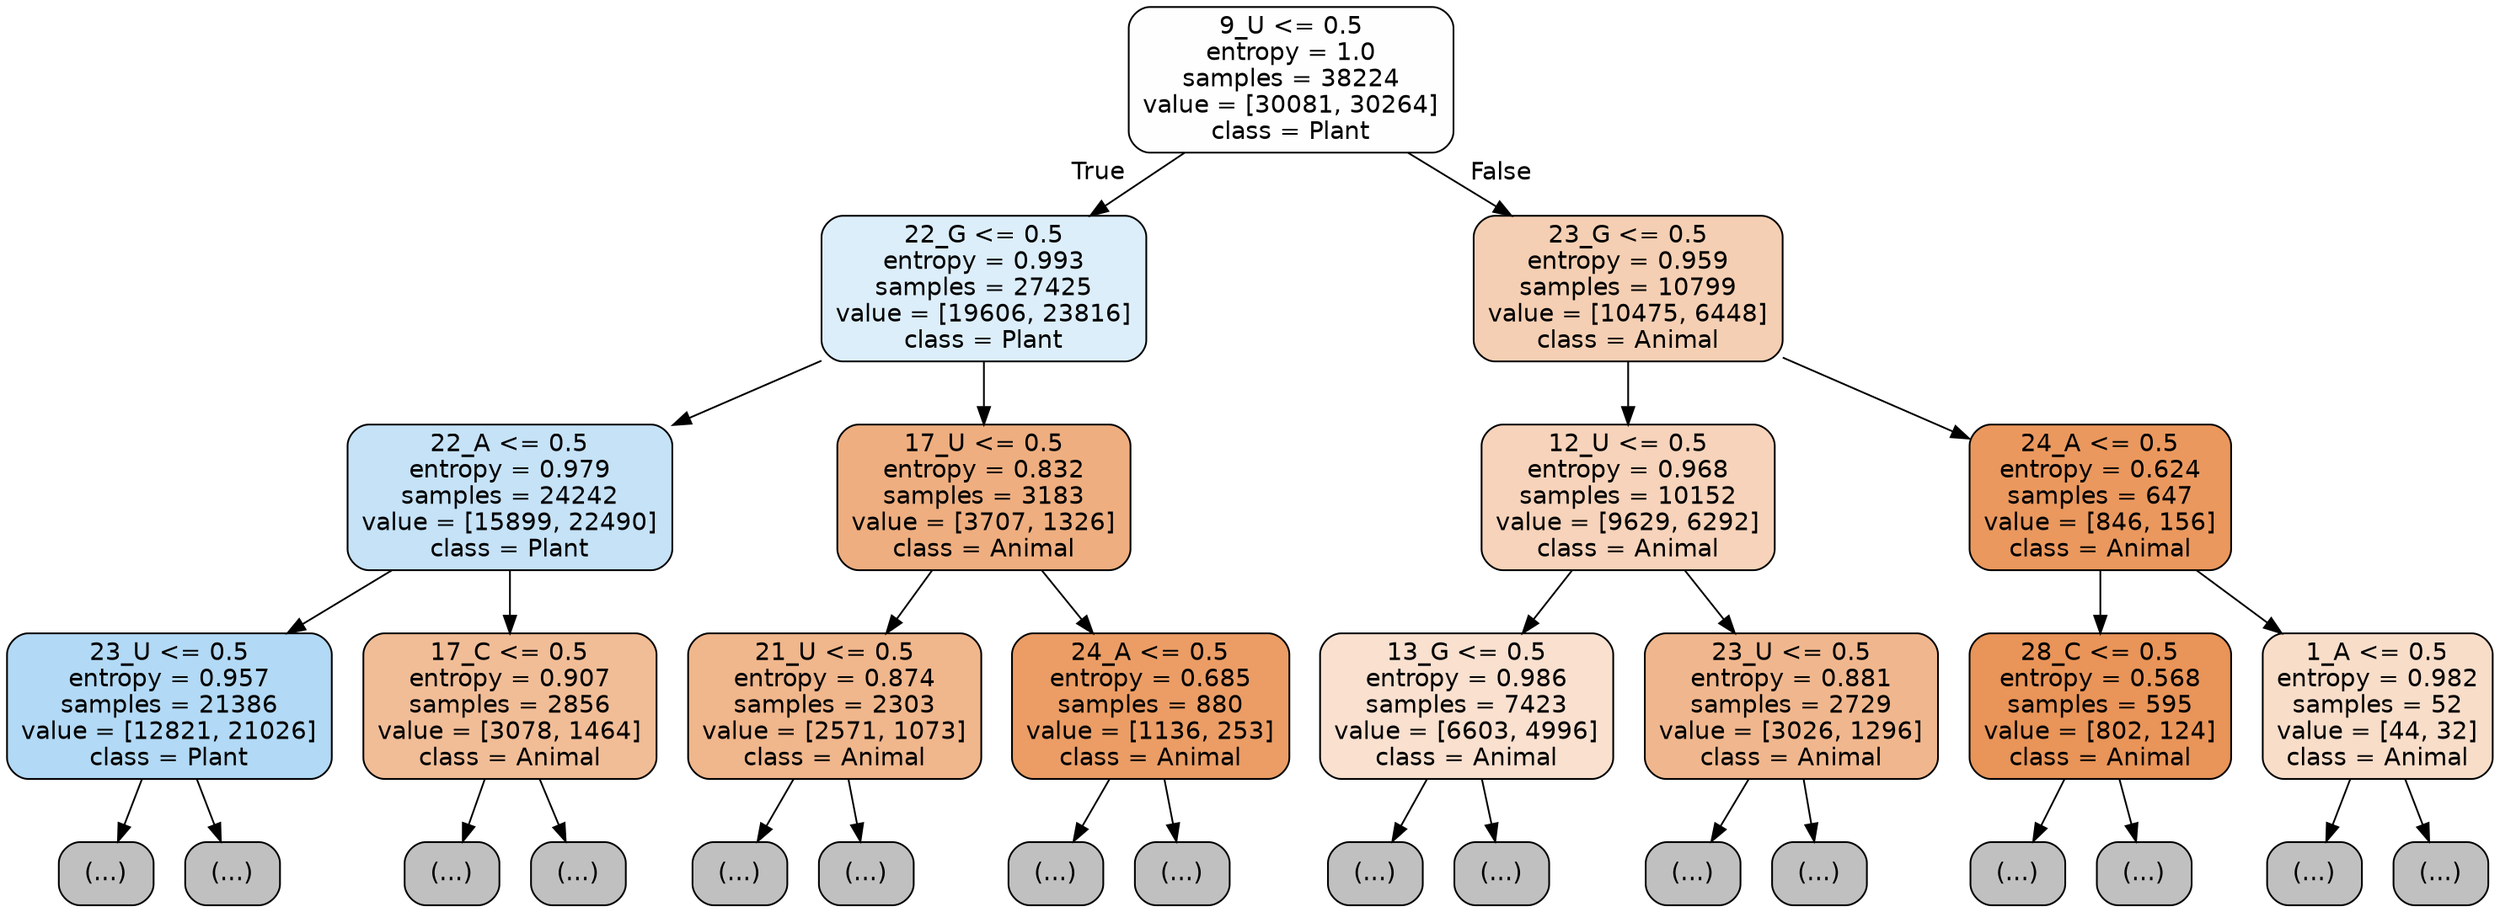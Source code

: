 digraph Tree {
node [shape=box, style="filled, rounded", color="black", fontname="helvetica"] ;
edge [fontname="helvetica"] ;
0 [label="9_U <= 0.5\nentropy = 1.0\nsamples = 38224\nvalue = [30081, 30264]\nclass = Plant", fillcolor="#fefeff"] ;
1 [label="22_G <= 0.5\nentropy = 0.993\nsamples = 27425\nvalue = [19606, 23816]\nclass = Plant", fillcolor="#dceefa"] ;
0 -> 1 [labeldistance=2.5, labelangle=45, headlabel="True"] ;
2 [label="22_A <= 0.5\nentropy = 0.979\nsamples = 24242\nvalue = [15899, 22490]\nclass = Plant", fillcolor="#c5e2f7"] ;
1 -> 2 ;
3 [label="23_U <= 0.5\nentropy = 0.957\nsamples = 21386\nvalue = [12821, 21026]\nclass = Plant", fillcolor="#b2d9f5"] ;
2 -> 3 ;
4 [label="(...)", fillcolor="#C0C0C0"] ;
3 -> 4 ;
8863 [label="(...)", fillcolor="#C0C0C0"] ;
3 -> 8863 ;
9134 [label="17_C <= 0.5\nentropy = 0.907\nsamples = 2856\nvalue = [3078, 1464]\nclass = Animal", fillcolor="#f1bd97"] ;
2 -> 9134 ;
9135 [label="(...)", fillcolor="#C0C0C0"] ;
9134 -> 9135 ;
10284 [label="(...)", fillcolor="#C0C0C0"] ;
9134 -> 10284 ;
10581 [label="17_U <= 0.5\nentropy = 0.832\nsamples = 3183\nvalue = [3707, 1326]\nclass = Animal", fillcolor="#eeae80"] ;
1 -> 10581 ;
10582 [label="21_U <= 0.5\nentropy = 0.874\nsamples = 2303\nvalue = [2571, 1073]\nclass = Animal", fillcolor="#f0b68c"] ;
10581 -> 10582 ;
10583 [label="(...)", fillcolor="#C0C0C0"] ;
10582 -> 10583 ;
11340 [label="(...)", fillcolor="#C0C0C0"] ;
10582 -> 11340 ;
11637 [label="24_A <= 0.5\nentropy = 0.685\nsamples = 880\nvalue = [1136, 253]\nclass = Animal", fillcolor="#eb9d65"] ;
10581 -> 11637 ;
11638 [label="(...)", fillcolor="#C0C0C0"] ;
11637 -> 11638 ;
11981 [label="(...)", fillcolor="#C0C0C0"] ;
11637 -> 11981 ;
11992 [label="23_G <= 0.5\nentropy = 0.959\nsamples = 10799\nvalue = [10475, 6448]\nclass = Animal", fillcolor="#f5cfb3"] ;
0 -> 11992 [labeldistance=2.5, labelangle=-45, headlabel="False"] ;
11993 [label="12_U <= 0.5\nentropy = 0.968\nsamples = 10152\nvalue = [9629, 6292]\nclass = Animal", fillcolor="#f6d3ba"] ;
11992 -> 11993 ;
11994 [label="13_G <= 0.5\nentropy = 0.986\nsamples = 7423\nvalue = [6603, 4996]\nclass = Animal", fillcolor="#f9e0cf"] ;
11993 -> 11994 ;
11995 [label="(...)", fillcolor="#C0C0C0"] ;
11994 -> 11995 ;
14422 [label="(...)", fillcolor="#C0C0C0"] ;
11994 -> 14422 ;
15283 [label="23_U <= 0.5\nentropy = 0.881\nsamples = 2729\nvalue = [3026, 1296]\nclass = Animal", fillcolor="#f0b78e"] ;
11993 -> 15283 ;
15284 [label="(...)", fillcolor="#C0C0C0"] ;
15283 -> 15284 ;
16563 [label="(...)", fillcolor="#C0C0C0"] ;
15283 -> 16563 ;
16630 [label="24_A <= 0.5\nentropy = 0.624\nsamples = 647\nvalue = [846, 156]\nclass = Animal", fillcolor="#ea985e"] ;
11992 -> 16630 ;
16631 [label="28_C <= 0.5\nentropy = 0.568\nsamples = 595\nvalue = [802, 124]\nclass = Animal", fillcolor="#e99458"] ;
16630 -> 16631 ;
16632 [label="(...)", fillcolor="#C0C0C0"] ;
16631 -> 16632 ;
16833 [label="(...)", fillcolor="#C0C0C0"] ;
16631 -> 16833 ;
16834 [label="1_A <= 0.5\nentropy = 0.982\nsamples = 52\nvalue = [44, 32]\nclass = Animal", fillcolor="#f8ddc9"] ;
16630 -> 16834 ;
16835 [label="(...)", fillcolor="#C0C0C0"] ;
16834 -> 16835 ;
16858 [label="(...)", fillcolor="#C0C0C0"] ;
16834 -> 16858 ;
}